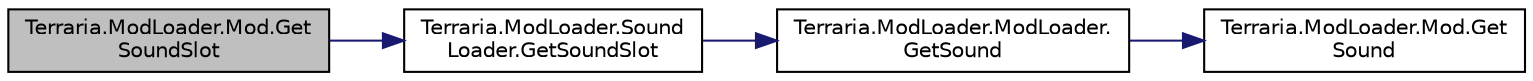 digraph "Terraria.ModLoader.Mod.GetSoundSlot"
{
  edge [fontname="Helvetica",fontsize="10",labelfontname="Helvetica",labelfontsize="10"];
  node [fontname="Helvetica",fontsize="10",shape=record];
  rankdir="LR";
  Node277 [label="Terraria.ModLoader.Mod.Get\lSoundSlot",height=0.2,width=0.4,color="black", fillcolor="grey75", style="filled", fontcolor="black"];
  Node277 -> Node278 [color="midnightblue",fontsize="10",style="solid",fontname="Helvetica"];
  Node278 [label="Terraria.ModLoader.Sound\lLoader.GetSoundSlot",height=0.2,width=0.4,color="black", fillcolor="white", style="filled",URL="$class_terraria_1_1_mod_loader_1_1_sound_loader.html#ad1a432c30af8ee06ec095bd5fbd6a6eb",tooltip="Returns the style (last parameter passed to Main.PlaySound) of the sound corresponding to the given S..."];
  Node278 -> Node279 [color="midnightblue",fontsize="10",style="solid",fontname="Helvetica"];
  Node279 [label="Terraria.ModLoader.ModLoader.\lGetSound",height=0.2,width=0.4,color="black", fillcolor="white", style="filled",URL="$class_terraria_1_1_mod_loader_1_1_mod_loader.html#a4588521ddbb8aa3a82e1d19f57399c20",tooltip="Gets the sound with the specified name. The name is in the same format as for texture names..."];
  Node279 -> Node280 [color="midnightblue",fontsize="10",style="solid",fontname="Helvetica"];
  Node280 [label="Terraria.ModLoader.Mod.Get\lSound",height=0.2,width=0.4,color="black", fillcolor="white", style="filled",URL="$class_terraria_1_1_mod_loader_1_1_mod.html#a3d385fffbf96e8f4e5f8b677be2652b1",tooltip="Shorthand for calling ModLoader.GetSound(this.FileName(name)). "];
}

